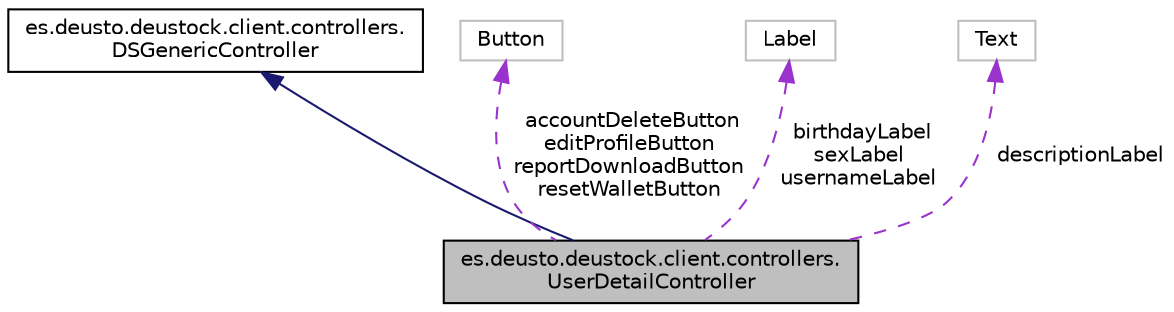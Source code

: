 digraph "es.deusto.deustock.client.controllers.UserDetailController"
{
 // LATEX_PDF_SIZE
  edge [fontname="Helvetica",fontsize="10",labelfontname="Helvetica",labelfontsize="10"];
  node [fontname="Helvetica",fontsize="10",shape=record];
  Node1 [label="es.deusto.deustock.client.controllers.\lUserDetailController",height=0.2,width=0.4,color="black", fillcolor="grey75", style="filled", fontcolor="black",tooltip=" "];
  Node2 -> Node1 [dir="back",color="midnightblue",fontsize="10",style="solid",fontname="Helvetica"];
  Node2 [label="es.deusto.deustock.client.controllers.\lDSGenericController",height=0.2,width=0.4,color="black", fillcolor="white", style="filled",URL="$interfacees_1_1deusto_1_1deustock_1_1client_1_1controllers_1_1_d_s_generic_controller.html",tooltip=" "];
  Node3 -> Node1 [dir="back",color="darkorchid3",fontsize="10",style="dashed",label=" accountDeleteButton\neditProfileButton\nreportDownloadButton\nresetWalletButton" ,fontname="Helvetica"];
  Node3 [label="Button",height=0.2,width=0.4,color="grey75", fillcolor="white", style="filled",tooltip=" "];
  Node4 -> Node1 [dir="back",color="darkorchid3",fontsize="10",style="dashed",label=" birthdayLabel\nsexLabel\nusernameLabel" ,fontname="Helvetica"];
  Node4 [label="Label",height=0.2,width=0.4,color="grey75", fillcolor="white", style="filled",tooltip=" "];
  Node5 -> Node1 [dir="back",color="darkorchid3",fontsize="10",style="dashed",label=" descriptionLabel" ,fontname="Helvetica"];
  Node5 [label="Text",height=0.2,width=0.4,color="grey75", fillcolor="white", style="filled",tooltip=" "];
}
